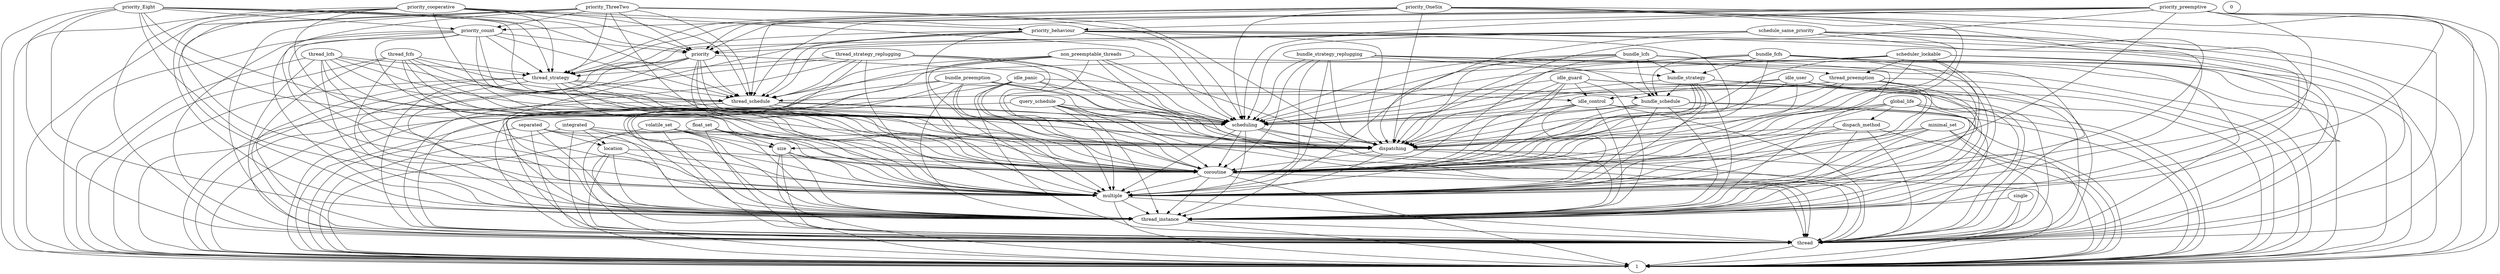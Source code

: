digraph G {
  priority_ThreeTwo;
  bundle_lcfs;
  thread_preemption;
  thread_instance;
  thread_lcfs;
  thread_strategy_replugging;
  priority_behaviour;
  idle_panic;
  separated;
  priority_Eight;
  priority_cooperative;
  size;
  multiple;
  bundle_strategy;
  0;
  thread_strategy;
  priority;
  1;
  bundle_strategy_replugging;
  thread_schedule;
  non_preemptable_threads;
  priority_count;
  dispach_method;
  thread;
  scheduler_lockable;
  single;
  bundle_fcfs;
  query_schedule;
  volatile_set;
  scheduling;
  schedule_same_priority;
  priority_OneSix;
  bundle_preemption;
  location;
  idle_user;
  bundle_schedule;
  dispatching;
  float_set;
  coroutine;
  idle_guard;
  thread_fcfs;
  idle_control;
  minimal_set;
  integrated;
  priority_preemptive;
  global_life;
  single -> thread_instance;
  idle_user -> idle_control;
  query_schedule -> scheduling;
  priority_behaviour -> priority;
  thread_instance -> thread;
  global_life -> dispach_method;
  priority_ThreeTwo -> priority_count;
  integrated -> location;
  priority_cooperative -> priority_behaviour;
  idle_control -> scheduling;
  idle_guard -> idle_control;
  priority_count -> priority;
  scheduling -> dispatching;
  float_set -> size;
  bundle_lcfs -> bundle_strategy;
  coroutine -> multiple;
  dispach_method -> dispatching;
  bundle_fcfs -> bundle_strategy;
  priority_OneSix -> priority_count;
  thread_lcfs -> thread_strategy;
  volatile_set -> size;
  schedule_same_priority -> priority;
  priority_preemptive -> priority_behaviour;
  minimal_set -> size;
  priority_Eight -> priority_count;
  multiple -> thread_instance;
  separated -> location;
  bundle_preemption -> bundle_schedule;
  thread_fcfs -> thread_strategy;
  size -> coroutine;
  bundle_schedule -> scheduling;
  bundle_strategy -> bundle_schedule;
  dispatching -> coroutine;
  scheduler_lockable -> thread_preemption;
  thread -> 1;
  thread_strategy -> thread_schedule;
  priority -> thread_strategy;
  non_preemptable_threads -> thread_preemption;
  thread_strategy_replugging -> thread_strategy;
  thread_preemption -> thread_schedule;
  thread_schedule -> scheduling;
  bundle_strategy_replugging -> bundle_strategy;
  location -> coroutine;
  idle_panic -> idle_control;
  priority_ThreeTwo -> priority;
  bundle_lcfs -> bundle_schedule;
  thread_preemption -> scheduling;
  thread_instance -> 1;
  thread_lcfs -> thread_schedule;
  thread_strategy_replugging -> thread_schedule;
  priority_behaviour -> thread_strategy;
  idle_panic -> scheduling;
  separated -> coroutine;
  priority_Eight -> priority;
  priority_cooperative -> thread_strategy;
  priority_cooperative -> priority;
  size -> multiple;
  multiple -> thread;
  multiple -> 1;
  bundle_strategy -> scheduling;
  thread_strategy -> scheduling;
  priority -> scheduling;
  priority -> thread_schedule;
  bundle_strategy_replugging -> bundle_schedule;
  bundle_strategy_replugging -> scheduling;
  thread_schedule -> dispatching;
  non_preemptable_threads -> scheduling;
  non_preemptable_threads -> thread_schedule;
  priority_count -> scheduling;
  priority_count -> thread_strategy;
  priority_count -> thread_schedule;
  dispach_method -> coroutine;
  scheduler_lockable -> scheduling;
  scheduler_lockable -> thread_schedule;
  single -> thread;
  single -> 1;
  bundle_fcfs -> bundle_schedule;
  bundle_fcfs -> scheduling;
  query_schedule -> dispatching;
  volatile_set -> multiple;
  volatile_set -> coroutine;
  scheduling -> coroutine;
  schedule_same_priority -> scheduling;
  schedule_same_priority -> thread_strategy;
  schedule_same_priority -> thread_schedule;
  priority_OneSix -> scheduling;
  priority_OneSix -> thread_strategy;
  priority_OneSix -> priority;
  priority_OneSix -> thread_schedule;
  bundle_preemption -> scheduling;
  location -> multiple;
  idle_user -> scheduling;
  bundle_schedule -> dispatching;
  bundle_schedule -> coroutine;
  dispatching -> multiple;
  float_set -> multiple;
  float_set -> coroutine;
  coroutine -> thread_instance;
  coroutine -> thread;
  coroutine -> 1;
  idle_guard -> scheduling;
  thread_fcfs -> scheduling;
  thread_fcfs -> thread_schedule;
  idle_control -> dispatching;
  idle_control -> coroutine;
  minimal_set -> multiple;
  minimal_set -> coroutine;
  integrated -> multiple;
  integrated -> coroutine;
  priority_preemptive -> thread_strategy;
  priority_preemptive -> priority;
  global_life -> dispatching;
  global_life -> coroutine;
  priority_ThreeTwo -> scheduling;
  priority_ThreeTwo -> thread_strategy;
  priority_ThreeTwo -> thread_schedule;
  bundle_lcfs -> dispatching;
  bundle_lcfs -> coroutine;
  bundle_lcfs -> scheduling;
  thread_preemption -> dispatching;
  thread_preemption -> coroutine;
  thread_lcfs -> dispatching;
  thread_lcfs -> scheduling;
  thread_strategy_replugging -> dispatching;
  thread_strategy_replugging -> scheduling;
  priority_behaviour -> scheduling;
  priority_behaviour -> thread_schedule;
  idle_panic -> dispatching;
  idle_panic -> coroutine;
  separated -> thread_instance;
  separated -> multiple;
  separated -> thread;
  separated -> 1;
  priority_Eight -> scheduling;
  priority_Eight -> thread_strategy;
  priority_Eight -> thread_schedule;
  priority_cooperative -> scheduling;
  priority_cooperative -> thread_schedule;
  size -> thread_instance;
  size -> thread;
  size -> 1;
  bundle_strategy -> dispatching;
  bundle_strategy -> coroutine;
  thread_strategy -> dispatching;
  thread_strategy -> coroutine;
  priority -> dispatching;
  priority -> coroutine;
  bundle_strategy_replugging -> dispatching;
  bundle_strategy_replugging -> coroutine;
  thread_schedule -> multiple;
  thread_schedule -> coroutine;
  non_preemptable_threads -> multiple;
  non_preemptable_threads -> dispatching;
  non_preemptable_threads -> coroutine;
  priority_count -> multiple;
  priority_count -> dispatching;
  priority_count -> coroutine;
  dispach_method -> thread_instance;
  dispach_method -> multiple;
  dispach_method -> thread;
  dispach_method -> 1;
  scheduler_lockable -> multiple;
  scheduler_lockable -> dispatching;
  scheduler_lockable -> coroutine;
  bundle_fcfs -> dispatching;
  bundle_fcfs -> coroutine;
  query_schedule -> multiple;
  query_schedule -> coroutine;
  volatile_set -> thread_instance;
  volatile_set -> thread;
  volatile_set -> 1;
  scheduling -> thread_instance;
  scheduling -> multiple;
  scheduling -> thread;
  scheduling -> 1;
  schedule_same_priority -> multiple;
  schedule_same_priority -> thread_instance;
  schedule_same_priority -> thread;
  schedule_same_priority -> dispatching;
  schedule_same_priority -> coroutine;
  schedule_same_priority -> 1;
  priority_OneSix -> thread_instance;
  priority_OneSix -> multiple;
  priority_OneSix -> thread;
  priority_OneSix -> dispatching;
  priority_OneSix -> coroutine;
  priority_OneSix -> 1;
  bundle_preemption -> multiple;
  bundle_preemption -> thread_instance;
  bundle_preemption -> thread;
  bundle_preemption -> dispatching;
  bundle_preemption -> coroutine;
  bundle_preemption -> 1;
  location -> thread_instance;
  location -> thread;
  location -> 1;
  idle_user -> multiple;
  idle_user -> thread_instance;
  idle_user -> thread;
  idle_user -> dispatching;
  idle_user -> coroutine;
  idle_user -> 1;
  bundle_schedule -> multiple;
  bundle_schedule -> thread_instance;
  bundle_schedule -> thread;
  bundle_schedule -> 1;
  dispatching -> thread_instance;
  dispatching -> thread;
  dispatching -> 1;
  float_set -> thread_instance;
  float_set -> thread;
  float_set -> 1;
  idle_guard -> multiple;
  idle_guard -> thread_instance;
  idle_guard -> thread;
  idle_guard -> dispatching;
  idle_guard -> coroutine;
  idle_guard -> 1;
  thread_fcfs -> multiple;
  thread_fcfs -> thread_instance;
  thread_fcfs -> thread;
  thread_fcfs -> dispatching;
  thread_fcfs -> coroutine;
  thread_fcfs -> 1;
  idle_control -> multiple;
  idle_control -> thread_instance;
  idle_control -> thread;
  idle_control -> 1;
  minimal_set -> thread_instance;
  minimal_set -> thread;
  minimal_set -> 1;
  integrated -> thread_instance;
  integrated -> thread;
  integrated -> 1;
  priority_preemptive -> dispatching;
  priority_preemptive -> coroutine;
  priority_preemptive -> scheduling;
  priority_preemptive -> thread_schedule;
  global_life -> multiple;
  global_life -> thread_instance;
  global_life -> thread;
  global_life -> 1;
  priority_ThreeTwo -> thread_instance;
  priority_ThreeTwo -> multiple;
  priority_ThreeTwo -> thread;
  priority_ThreeTwo -> dispatching;
  priority_ThreeTwo -> coroutine;
  priority_ThreeTwo -> 1;
  bundle_lcfs -> thread_instance;
  bundle_lcfs -> multiple;
  bundle_lcfs -> thread;
  bundle_lcfs -> 1;
  thread_preemption -> thread_instance;
  thread_preemption -> multiple;
  thread_preemption -> thread;
  thread_preemption -> 1;
  thread_lcfs -> thread_instance;
  thread_lcfs -> multiple;
  thread_lcfs -> thread;
  thread_lcfs -> coroutine;
  thread_lcfs -> 1;
  thread_strategy_replugging -> thread_instance;
  thread_strategy_replugging -> multiple;
  thread_strategy_replugging -> thread;
  thread_strategy_replugging -> coroutine;
  thread_strategy_replugging -> 1;
  priority_behaviour -> multiple;
  priority_behaviour -> thread_instance;
  priority_behaviour -> thread;
  priority_behaviour -> dispatching;
  priority_behaviour -> coroutine;
  priority_behaviour -> 1;
  idle_panic -> thread_instance;
  idle_panic -> multiple;
  idle_panic -> thread;
  idle_panic -> 1;
  priority_Eight -> thread_instance;
  priority_Eight -> multiple;
  priority_Eight -> thread;
  priority_Eight -> dispatching;
  priority_Eight -> coroutine;
  priority_Eight -> 1;
  priority_cooperative -> thread_instance;
  priority_cooperative -> multiple;
  priority_cooperative -> thread;
  priority_cooperative -> dispatching;
  priority_cooperative -> coroutine;
  priority_cooperative -> 1;
  bundle_strategy -> thread_instance;
  bundle_strategy -> multiple;
  bundle_strategy -> thread;
  bundle_strategy -> 1;
  thread_strategy -> thread_instance;
  thread_strategy -> multiple;
  thread_strategy -> thread;
  thread_strategy -> 1;
  priority -> multiple;
  priority -> thread_instance;
  priority -> thread;
  priority -> 1;
  bundle_strategy_replugging -> multiple;
  bundle_strategy_replugging -> thread_instance;
  bundle_strategy_replugging -> thread;
  bundle_strategy_replugging -> 1;
  thread_schedule -> thread_instance;
  thread_schedule -> thread;
  thread_schedule -> 1;
  non_preemptable_threads -> thread_instance;
  non_preemptable_threads -> thread;
  non_preemptable_threads -> 1;
  priority_count -> thread_instance;
  priority_count -> thread;
  priority_count -> 1;
  scheduler_lockable -> thread_instance;
  scheduler_lockable -> thread;
  scheduler_lockable -> 1;
  bundle_fcfs -> multiple;
  bundle_fcfs -> thread_instance;
  bundle_fcfs -> thread;
  bundle_fcfs -> 1;
  query_schedule -> thread_instance;
  query_schedule -> thread;
  query_schedule -> 1;
  priority_preemptive -> thread_instance;
  priority_preemptive -> multiple;
  priority_preemptive -> thread;
  priority_preemptive -> 1;
}

